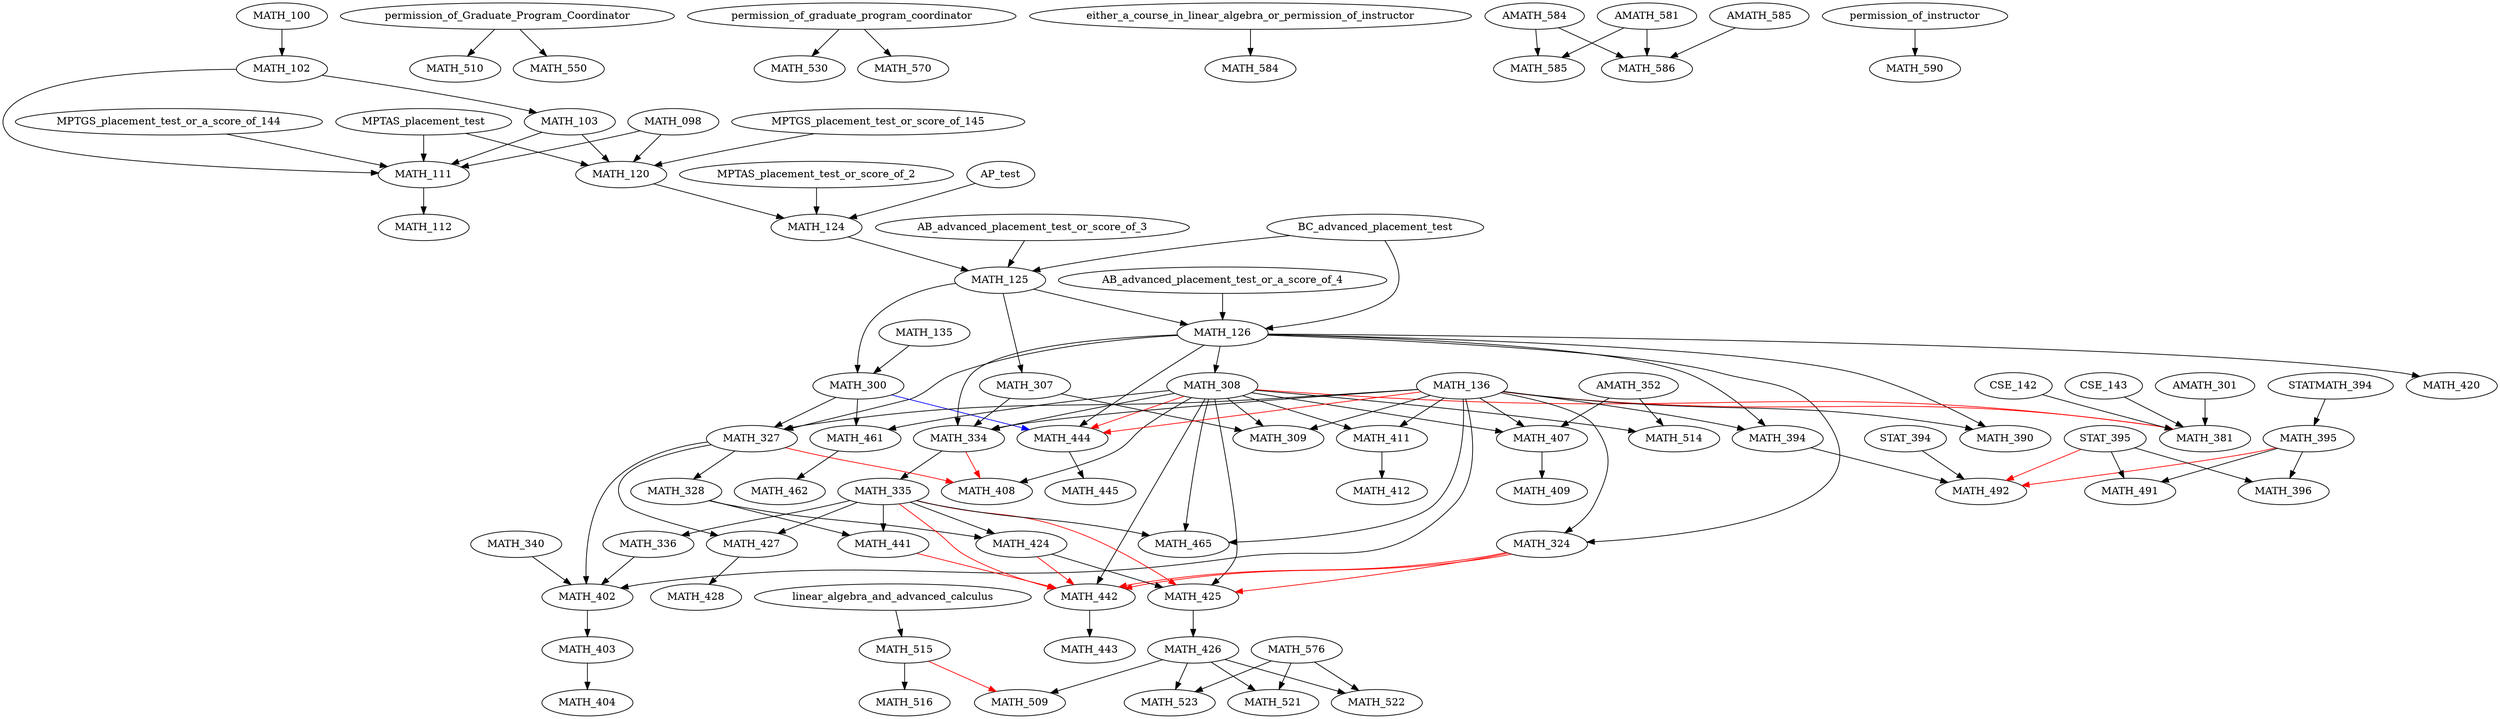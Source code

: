 digraph G {
    edge [color=black];
    MATH_100 -> MATH_102;
    edge [color=black];
    MATH_102 -> MATH_103;
    edge [color=black];
    MATH_098 -> MATH_111;
    MATH_102 -> MATH_111;
    MATH_103 -> MATH_111;
    MPTGS_placement_test_or_a_score_of_144 -> MATH_111;
    MPTAS_placement_test -> MATH_111;
    edge [color=black];
    MATH_111 -> MATH_112;
    edge [color=black];
    MATH_098 -> MATH_120;
    MATH_103 -> MATH_120;
    MPTGS_placement_test_or_score_of_145 -> MATH_120;
    MPTAS_placement_test -> MATH_120;
    edge [color=black];
    MATH_120 -> MATH_124;
    MPTAS_placement_test_or_score_of_2 -> MATH_124;
    AP_test -> MATH_124;
    edge [color=black];
    MATH_124 -> MATH_125;
    AB_advanced_placement_test_or_score_of_3 -> MATH_125;
    BC_advanced_placement_test -> MATH_125;
    edge [color=black];
    MATH_125 -> MATH_126;
    AB_advanced_placement_test_or_a_score_of_4 -> MATH_126;
    BC_advanced_placement_test -> MATH_126;
    edge [color=black];
    MATH_125 -> MATH_300;
    MATH_135 -> MATH_300;
    edge [color=black];
    MATH_125 -> MATH_307;
    edge [color=black];
    MATH_126 -> MATH_308;
    edge [color=black];
    MATH_307 -> MATH_309;
    MATH_308 -> MATH_309;
    MATH_136 -> MATH_309;
    edge [color=black];
    MATH_126 -> MATH_324;
    MATH_136 -> MATH_324;
    edge [color=black];
    MATH_126 -> MATH_327;
    MATH_300 -> MATH_327;
    MATH_136 -> MATH_327;
    edge [color=black];
    MATH_327 -> MATH_328;
    edge [color=black];
    MATH_136 -> MATH_334;
    MATH_126 -> MATH_334;
    MATH_307 -> MATH_334;
    MATH_308 -> MATH_334;
    edge [color=black];
    MATH_334 -> MATH_335;
    edge [color=black];
    MATH_335 -> MATH_336;
    edge [color=black];
    CSE_142 -> MATH_381;
    CSE_143 -> MATH_381;
    AMATH_301 -> MATH_381;
    edge [color=red];
    MATH_136 -> MATH_381;
    MATH_308 -> MATH_381;
    edge [color=black];
    MATH_126 -> MATH_390;
    MATH_136 -> MATH_390;
    edge [color=black];
    MATH_126 -> MATH_394;
    MATH_136 -> MATH_394;
    edge [color=black];
    STATMATH_394 -> MATH_395;
    edge [color=black];
    MATH_395 -> MATH_396;
    STAT_395 -> MATH_396;
    edge [color=black];
    MATH_136 -> MATH_402;
    MATH_327 -> MATH_402;
    MATH_336 -> MATH_402;
    MATH_340 -> MATH_402;
    edge [color=black];
    MATH_402 -> MATH_403;
    edge [color=black];
    MATH_403 -> MATH_404;
    edge [color=black];
    MATH_136 -> MATH_407;
    MATH_308 -> MATH_407;
    AMATH_352 -> MATH_407;
    edge [color=black];
    MATH_308 -> MATH_408;
    edge [color=red];
    MATH_327 -> MATH_408;
    MATH_334 -> MATH_408;
    edge [color=black];
    MATH_407 -> MATH_409;
    edge [color=black];
    MATH_136 -> MATH_411;
    MATH_308 -> MATH_411;
    edge [color=black];
    MATH_411 -> MATH_412;
    edge [color=black];
    MATH_126 -> MATH_420;
    edge [color=black];
    MATH_328 -> MATH_424;
    MATH_335 -> MATH_424;
    edge [color=black];
    MATH_308 -> MATH_425;
    MATH_424 -> MATH_425;
    edge [color=red];
    MATH_324 -> MATH_425;
    MATH_335 -> MATH_425;
    edge [color=black];
    MATH_425 -> MATH_426;
    edge [color=black];
    MATH_327 -> MATH_427;
    MATH_335 -> MATH_427;
    edge [color=black];
    MATH_427 -> MATH_428;
    edge [color=black];
    MATH_328 -> MATH_441;
    MATH_335 -> MATH_441;
    edge [color=black];
    MATH_308 -> MATH_442;
    edge [color=red];
    MATH_335 -> MATH_442;
    MATH_324 -> MATH_442;
    MATH_441 -> MATH_442;
    MATH_324 -> MATH_442;
    MATH_424 -> MATH_442;
    edge [color=black];
    MATH_442 -> MATH_443;
    edge [color=black];
    MATH_126 -> MATH_444;
    edge [color=red];
    MATH_136 -> MATH_444;
    MATH_308 -> MATH_444;
    edge [color=blue];
    MATH_300 -> MATH_444;
    edge [color=black];
    MATH_444 -> MATH_445;
    edge [color=black];
    MATH_300 -> MATH_461;
    MATH_308 -> MATH_461;
    edge [color=black];
    MATH_461 -> MATH_462;
    edge [color=black];
    MATH_136 -> MATH_465;
    MATH_308 -> MATH_465;
    MATH_335 -> MATH_465;
    edge [color=black];
    MATH_395 -> MATH_491;
    STAT_395 -> MATH_491;
    edge [color=black];
    MATH_394 -> MATH_492;
    STAT_394 -> MATH_492;
    edge [color=red];
    MATH_395 -> MATH_492;
    STAT_395 -> MATH_492;
    edge [color=black];
    MATH_426 -> MATH_509;
    edge [color=red];
    MATH_515 -> MATH_509;
    edge [color=black];
    permission_of_Graduate_Program_Coordinator -> MATH_510;
    edge [color=black];
    MATH_308 -> MATH_514;
    AMATH_352 -> MATH_514;
    edge [color=black];
    linear_algebra_and_advanced_calculus -> MATH_515;
    edge [color=black];
    MATH_515 -> MATH_516;
    edge [color=black];
    MATH_426 -> MATH_521;
    MATH_576 -> MATH_521;
    edge [color=black];
    MATH_426 -> MATH_522;
    MATH_576 -> MATH_522;
    edge [color=black];
    MATH_426 -> MATH_523;
    MATH_576 -> MATH_523;
    edge [color=black];
    permission_of_graduate_program_coordinator -> MATH_530;
    edge [color=black];
    permission_of_Graduate_Program_Coordinator -> MATH_550;
    edge [color=black];
    permission_of_graduate_program_coordinator -> MATH_570;
    edge [color=black];
    either_a_course_in_linear_algebra_or_permission_of_instructor -> MATH_584;
    edge [color=black];
    AMATH_581 -> MATH_585;
    AMATH_584 -> MATH_585;
    edge [color=black];
    AMATH_581 -> MATH_586;
    AMATH_584 -> MATH_586;
    AMATH_585 -> MATH_586;
    edge [color=black];
    permission_of_instructor -> MATH_590;
}

